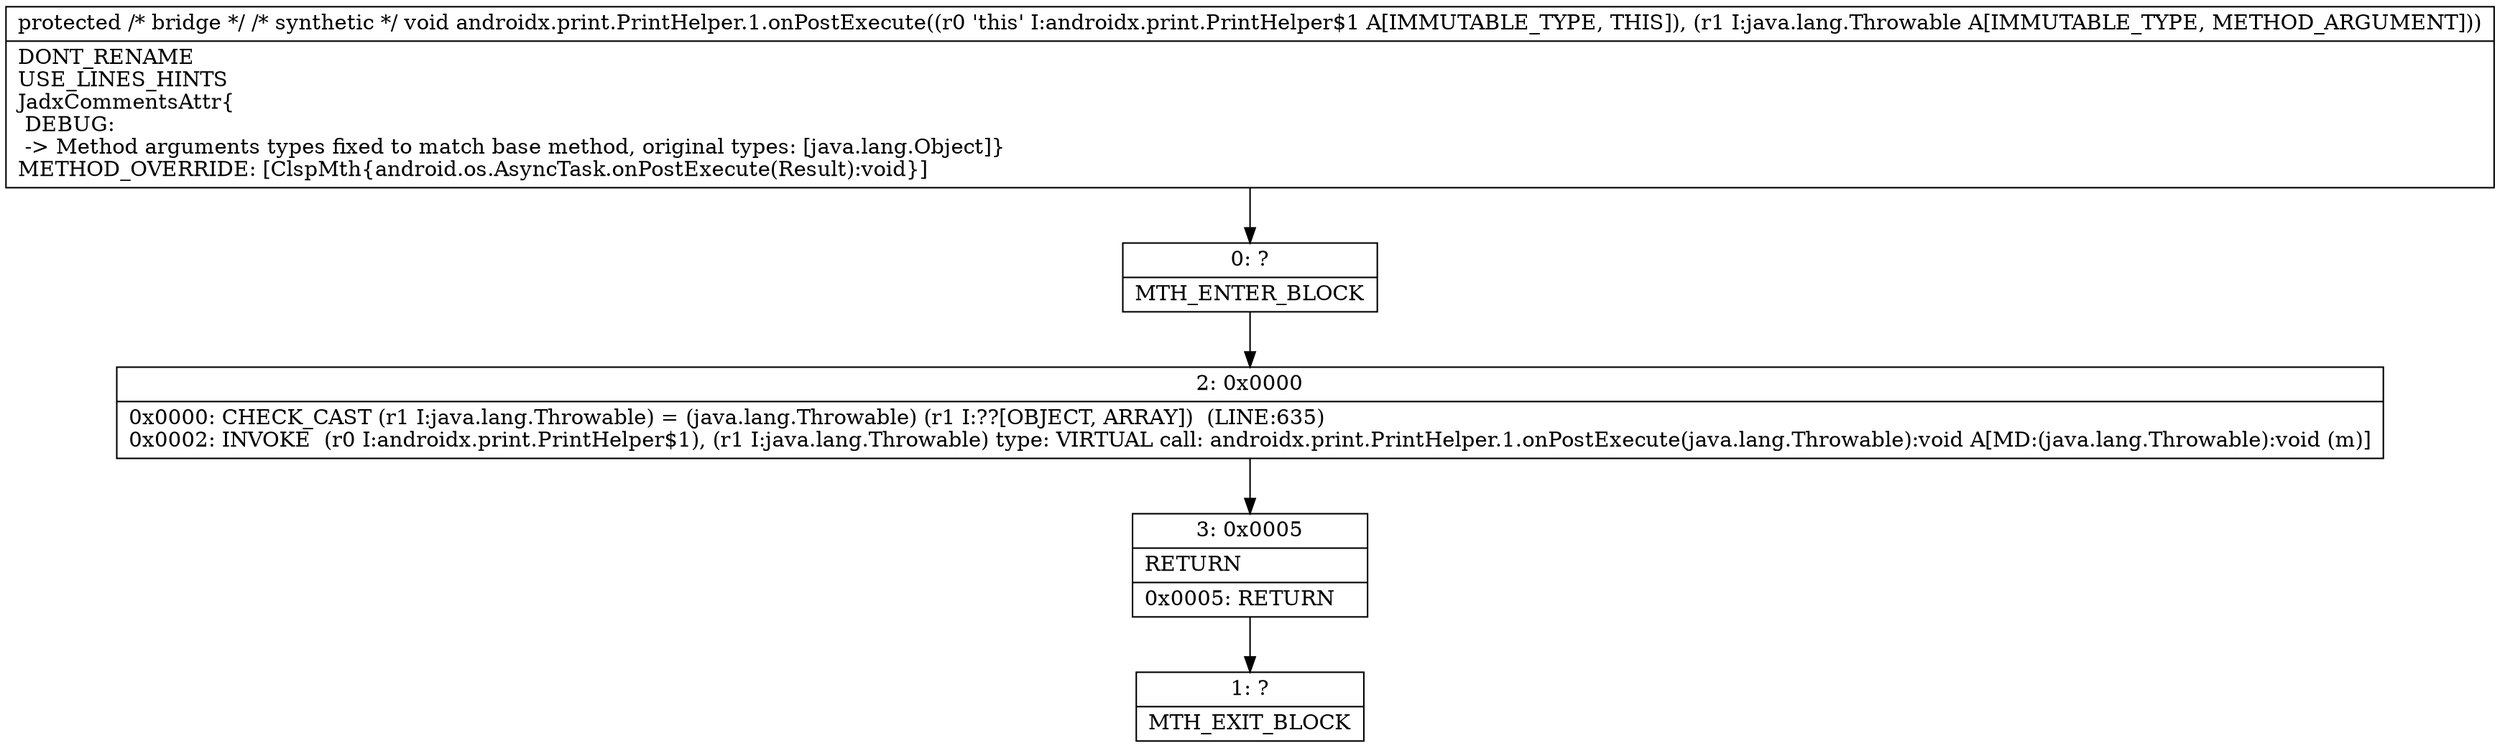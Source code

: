 digraph "CFG forandroidx.print.PrintHelper.1.onPostExecute(Ljava\/lang\/Object;)V" {
Node_0 [shape=record,label="{0\:\ ?|MTH_ENTER_BLOCK\l}"];
Node_2 [shape=record,label="{2\:\ 0x0000|0x0000: CHECK_CAST (r1 I:java.lang.Throwable) = (java.lang.Throwable) (r1 I:??[OBJECT, ARRAY])  (LINE:635)\l0x0002: INVOKE  (r0 I:androidx.print.PrintHelper$1), (r1 I:java.lang.Throwable) type: VIRTUAL call: androidx.print.PrintHelper.1.onPostExecute(java.lang.Throwable):void A[MD:(java.lang.Throwable):void (m)]\l}"];
Node_3 [shape=record,label="{3\:\ 0x0005|RETURN\l|0x0005: RETURN   \l}"];
Node_1 [shape=record,label="{1\:\ ?|MTH_EXIT_BLOCK\l}"];
MethodNode[shape=record,label="{protected \/* bridge *\/ \/* synthetic *\/ void androidx.print.PrintHelper.1.onPostExecute((r0 'this' I:androidx.print.PrintHelper$1 A[IMMUTABLE_TYPE, THIS]), (r1 I:java.lang.Throwable A[IMMUTABLE_TYPE, METHOD_ARGUMENT]))  | DONT_RENAME\lUSE_LINES_HINTS\lJadxCommentsAttr\{\l DEBUG: \l \-\> Method arguments types fixed to match base method, original types: [java.lang.Object]\}\lMETHOD_OVERRIDE: [ClspMth\{android.os.AsyncTask.onPostExecute(Result):void\}]\l}"];
MethodNode -> Node_0;Node_0 -> Node_2;
Node_2 -> Node_3;
Node_3 -> Node_1;
}

